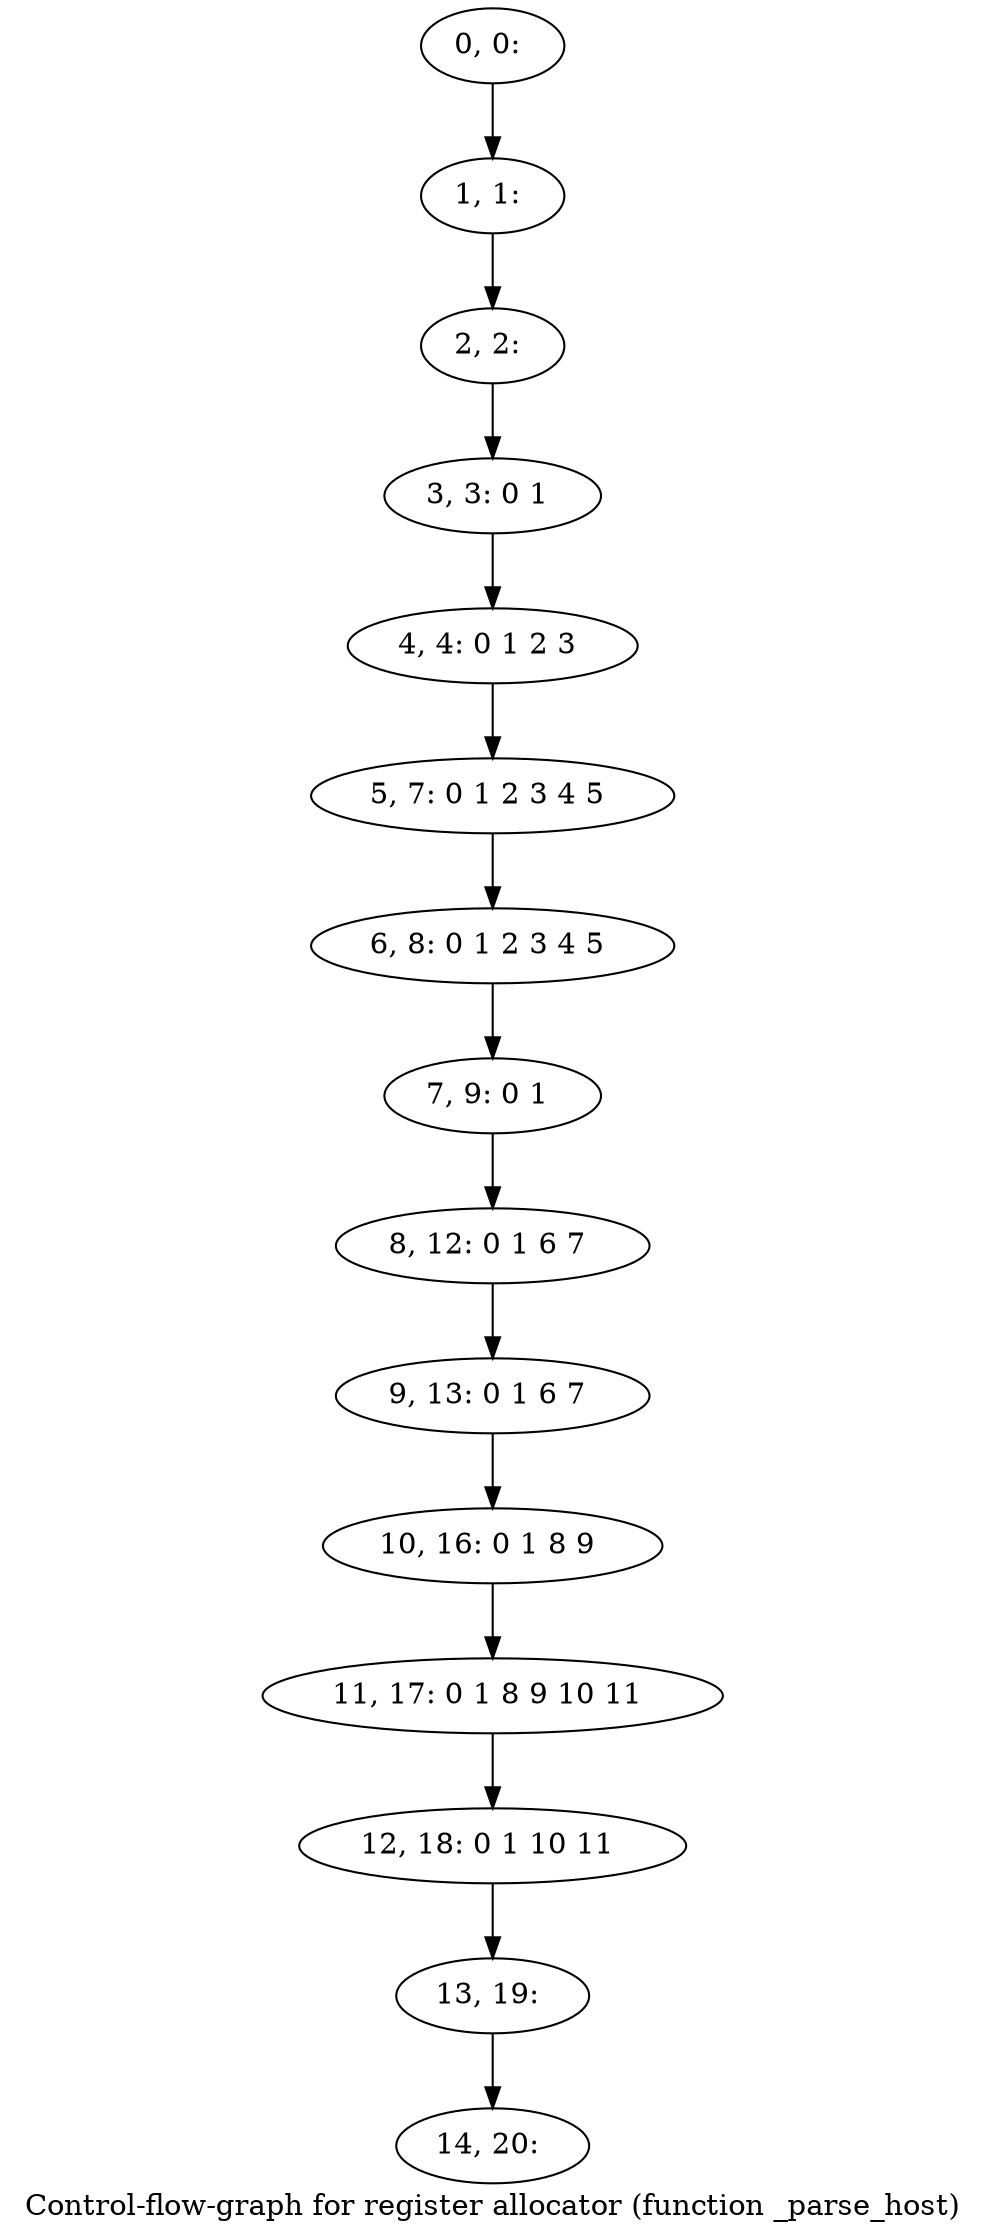 digraph G {
graph [label="Control-flow-graph for register allocator (function _parse_host)"]
0[label="0, 0: "];
1[label="1, 1: "];
2[label="2, 2: "];
3[label="3, 3: 0 1 "];
4[label="4, 4: 0 1 2 3 "];
5[label="5, 7: 0 1 2 3 4 5 "];
6[label="6, 8: 0 1 2 3 4 5 "];
7[label="7, 9: 0 1 "];
8[label="8, 12: 0 1 6 7 "];
9[label="9, 13: 0 1 6 7 "];
10[label="10, 16: 0 1 8 9 "];
11[label="11, 17: 0 1 8 9 10 11 "];
12[label="12, 18: 0 1 10 11 "];
13[label="13, 19: "];
14[label="14, 20: "];
0->1 ;
1->2 ;
2->3 ;
3->4 ;
4->5 ;
5->6 ;
6->7 ;
7->8 ;
8->9 ;
9->10 ;
10->11 ;
11->12 ;
12->13 ;
13->14 ;
}
